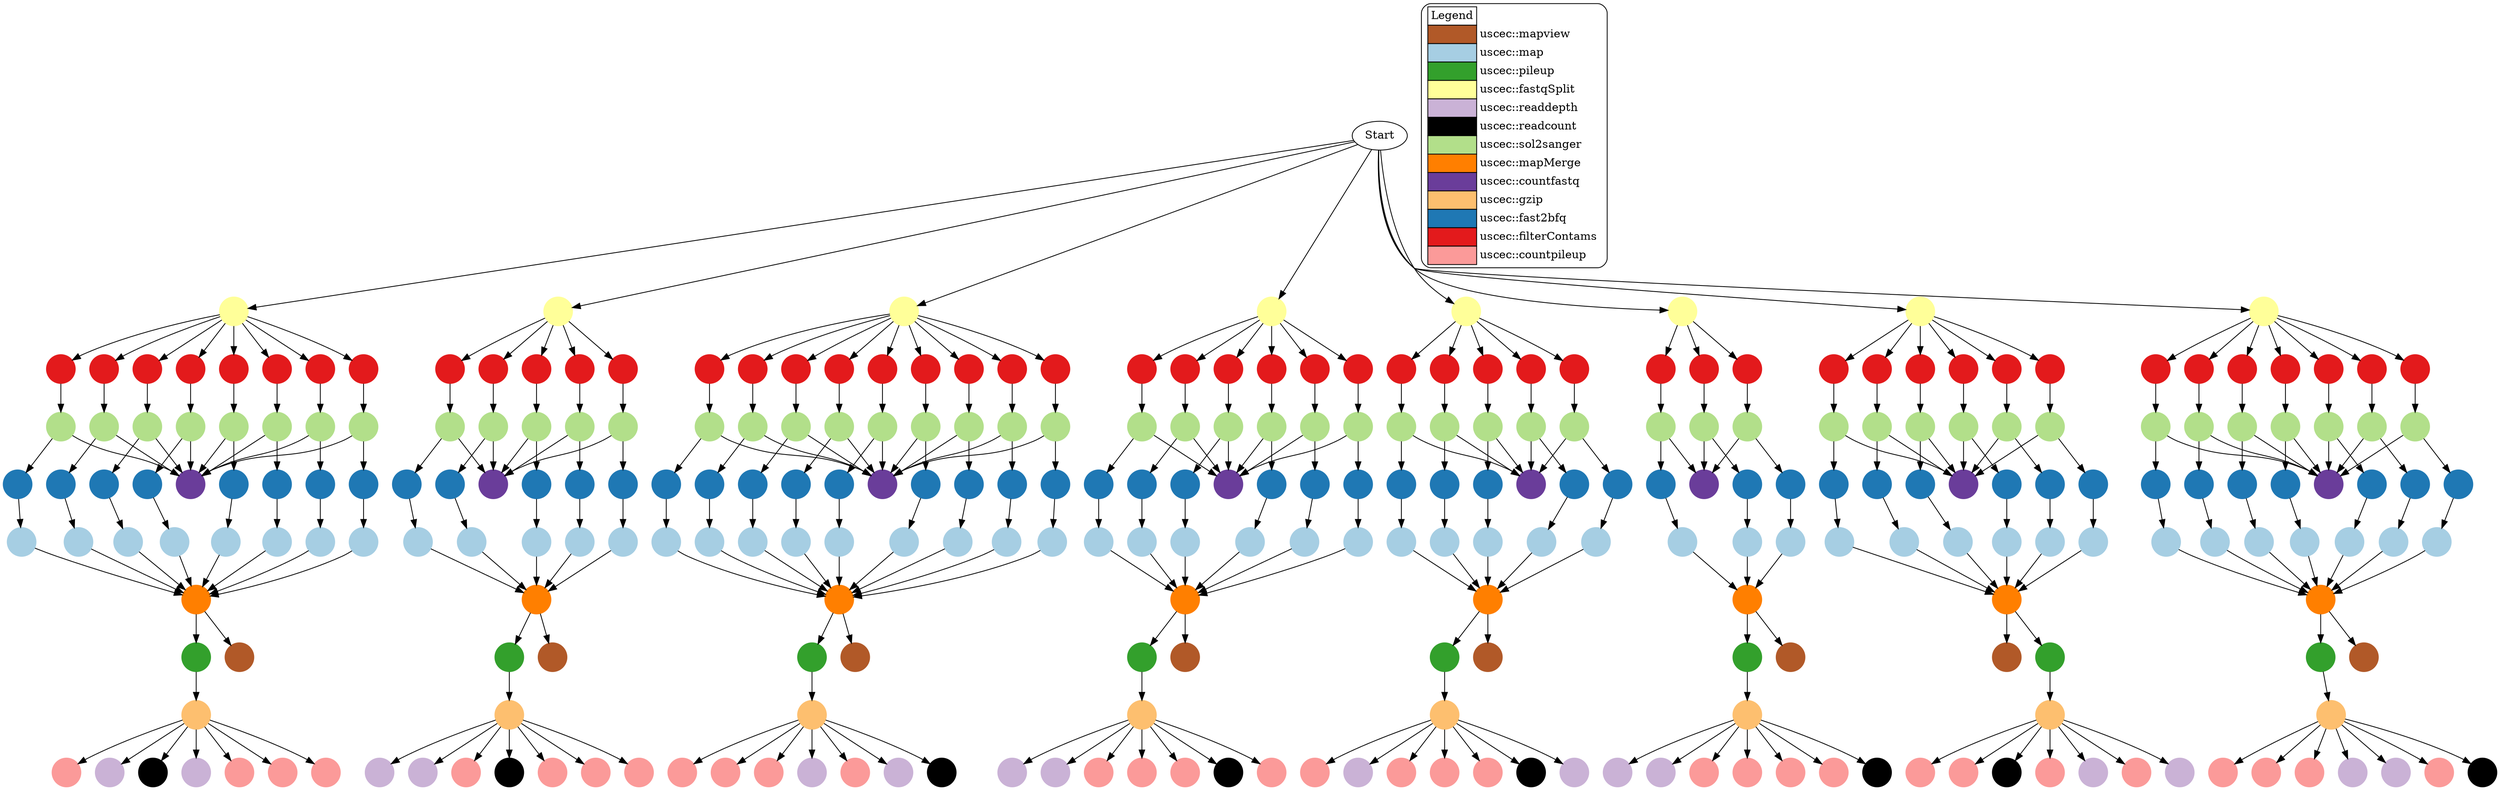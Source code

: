 digraph g {
"map_s_2_sequence.2.nocontam.bfq" [shape = "circle" style="filled" colorscheme="paired12" color=1 label = ""];
"fast2bfq_s_8_sequence.1.nocontam.fastq" [shape = "circle" style="filled" colorscheme="paired12" color=2 label = ""];
"sol2sanger_s_5_sequence.4.nocontam.txt" [shape = "circle" style="filled" colorscheme="paired12" color=3 label = ""];
"pileup_ResultCount_300ABCAAXX_s_5.map" [shape = "circle" style="filled" colorscheme="paired12" color=4 label = ""];
"countpileup_ResultCount_300ABCAAXX_s_2.pileup.gz-chonly" [shape = "circle" style="filled" colorscheme="paired12" color=5 label = ""];
"filterContams_s_6_sequence.5.txt" [shape = "circle" style="filled" colorscheme="paired12" color=6 label = ""];
"pileup_ResultCount_300ABCAAXX_s_8.map" [shape = "circle" style="filled" colorscheme="paired12" color=4 label = ""];
"fast2bfq_s_4_sequence.9.nocontam.fastq" [shape = "circle" style="filled" colorscheme="paired12" color=2 label = ""];
"gzip_ResultCount_300ABCAAXX_s_5.pileup" [shape = "circle" style="filled" colorscheme="paired12" color=7 label = ""];
"map_s_5_sequence.7.nocontam.bfq" [shape = "circle" style="filled" colorscheme="paired12" color=1 label = ""];
"sol2sanger_s_8_sequence.1.nocontam.txt" [shape = "circle" style="filled" colorscheme="paired12" color=3 label = ""];
"mapMerge_300ABCAAXX5" [shape = "circle" style="filled" colorscheme="paired12" color=8 label = ""];
"sol2sanger_s_4_sequence.6.nocontam.txt" [shape = "circle" style="filled" colorscheme="paired12" color=3 label = ""];
"readdepth_300ABCAAXX115000" [shape = "circle" style="filled" colorscheme="paired12" color=9 label = ""];
"countfastq_300ABCAAXX8" [shape = "circle" style="filled" colorscheme="paired12" color=10 label = ""];
"map_s_8_sequence.5.nocontam.bfq" [shape = "circle" style="filled" colorscheme="paired12" color=1 label = ""];
"filterContams_s_2_sequence.1.txt" [shape = "circle" style="filled" colorscheme="paired12" color=6 label = ""];
"readdepth_300ABCAAXX705000" [shape = "circle" style="filled" colorscheme="paired12" color=9 label = ""];
"map_s_4_sequence.1.nocontam.bfq" [shape = "circle" style="filled" colorscheme="paired12" color=1 label = ""];
"filterContams_s_5_sequence.7.txt" [shape = "circle" style="filled" colorscheme="paired12" color=6 label = ""];
"fast2bfq_s_7_sequence.1.nocontam.fastq" [shape = "circle" style="filled" colorscheme="paired12" color=2 label = ""];
"countfastq_300ABCAAXX5" [shape = "circle" style="filled" colorscheme="paired12" color=10 label = ""];
"gzip_ResultCount_300ABCAAXX_s_6.pileup" [shape = "circle" style="filled" colorscheme="paired12" color=7 label = ""];
"filterContams_s_6_sequence.1.txt" [shape = "circle" style="filled" colorscheme="paired12" color=6 label = ""];
"countfastq_300ABCAAXX6" [shape = "circle" style="filled" colorscheme="paired12" color=10 label = ""];
"map_s_6_sequence.2.nocontam.bfq" [shape = "circle" style="filled" colorscheme="paired12" color=1 label = ""];
"fast2bfq_s_6_sequence.4.nocontam.fastq" [shape = "circle" style="filled" colorscheme="paired12" color=2 label = ""];
"countpileup_ResultCount_300ABCAAXX_s_6.pileup.gz-cgonly" [shape = "circle" style="filled" colorscheme="paired12" color=5 label = ""];
"sol2sanger_s_4_sequence.7.nocontam.txt" [shape = "circle" style="filled" colorscheme="paired12" color=3 label = ""];
"fastqSpit_/Users/zack/devel/WorkflowDAX/s_7_sequence.txt" [shape = "circle" style="filled" colorscheme="paired12" color=11 label = ""];
"fastqSpit_/Users/zack/devel/WorkflowDAX/s_4_sequence.txt" [shape = "circle" style="filled" colorscheme="paired12" color=11 label = ""];
"countpileup_ResultCount_300ABCAAXX_s_5.pileup.gz-refComposition" [shape = "circle" style="filled" colorscheme="paired12" color=5 label = ""];
"countpileup_ResultCount_300ABCAAXX_s_8.pileup.gz-refComposition" [shape = "circle" style="filled" colorscheme="paired12" color=5 label = ""];
"map_s_8_sequence.1.nocontam.bfq" [shape = "circle" style="filled" colorscheme="paired12" color=1 label = ""];
"filterContams_s_5_sequence.2.txt" [shape = "circle" style="filled" colorscheme="paired12" color=6 label = ""];
"countpileup_ResultCount_300ABCAAXX_s_4.pileup.gz-refComposition" [shape = "circle" style="filled" colorscheme="paired12" color=5 label = ""];
"filterContams_s_3_sequence.3.txt" [shape = "circle" style="filled" colorscheme="paired12" color=6 label = ""];
"mapview_ResultCount_300ABCAAXX_s_8.map" [shape = "circle" style="filled" colorscheme="paired12" color=12 label = ""];
"map_s_4_sequence.6.nocontam.bfq" [shape = "circle" style="filled" colorscheme="paired12" color=1 label = ""];
"filterContams_s_1_sequence.3.txt" [shape = "circle" style="filled" colorscheme="paired12" color=6 label = ""];
"sol2sanger_s_1_sequence.3.nocontam.txt" [shape = "circle" style="filled" colorscheme="paired12" color=3 label = ""];
"countpileup_ResultCount_300ABCAAXX_s_6.pileup.gz-refComposition" [shape = "circle" style="filled" colorscheme="paired12" color=5 label = ""];
"sol2sanger_s_8_sequence.4.nocontam.txt" [shape = "circle" style="filled" colorscheme="paired12" color=3 label = ""];
"map_s_6_sequence.4.nocontam.bfq" [shape = "circle" style="filled" colorscheme="paired12" color=1 label = ""];
"filterContams_s_4_sequence.2.txt" [shape = "circle" style="filled" colorscheme="paired12" color=6 label = ""];
"map_s_4_sequence.7.nocontam.bfq" [shape = "circle" style="filled" colorscheme="paired12" color=1 label = ""];
"sol2sanger_s_2_sequence.6.nocontam.txt" [shape = "circle" style="filled" colorscheme="paired12" color=3 label = ""];
"fast2bfq_s_1_sequence.6.nocontam.fastq" [shape = "circle" style="filled" colorscheme="paired12" color=2 label = ""];
"filterContams_s_7_sequence.3.txt" [shape = "circle" style="filled" colorscheme="paired12" color=6 label = ""];
"map_s_3_sequence.1.nocontam.bfq" [shape = "circle" style="filled" colorscheme="paired12" color=1 label = ""];
"filterContams_s_5_sequence.1.txt" [shape = "circle" style="filled" colorscheme="paired12" color=6 label = ""];
"map_s_4_sequence.5.nocontam.bfq" [shape = "circle" style="filled" colorscheme="paired12" color=1 label = ""];
"map_s_5_sequence.4.nocontam.bfq" [shape = "circle" style="filled" colorscheme="paired12" color=1 label = ""];
"countfastq_300ABCAAXX2" [shape = "circle" style="filled" colorscheme="paired12" color=10 label = ""];
"sol2sanger_s_1_sequence.6.nocontam.txt" [shape = "circle" style="filled" colorscheme="paired12" color=3 label = ""];
"sol2sanger_s_1_sequence.2.nocontam.txt" [shape = "circle" style="filled" colorscheme="paired12" color=3 label = ""];
"fast2bfq_s_2_sequence.5.nocontam.fastq" [shape = "circle" style="filled" colorscheme="paired12" color=2 label = ""];
"fastqSpit_/Users/zack/devel/WorkflowDAX/s_2_sequence.txt" [shape = "circle" style="filled" colorscheme="paired12" color=11 label = ""];
"readdepth_300ABCAAXX105000" [shape = "circle" style="filled" colorscheme="paired12" color=9 label = ""];
"mapMerge_300ABCAAXX6" [shape = "circle" style="filled" colorscheme="paired12" color=8 label = ""];
"fast2bfq_s_1_sequence.3.nocontam.fastq" [shape = "circle" style="filled" colorscheme="paired12" color=2 label = ""];
"pileup_ResultCount_300ABCAAXX_s_1.map" [shape = "circle" style="filled" colorscheme="paired12" color=4 label = ""];
"gzip_ResultCount_300ABCAAXX_s_1.pileup" [shape = "circle" style="filled" colorscheme="paired12" color=7 label = ""];
"countfastq_300ABCAAXX1" [shape = "circle" style="filled" colorscheme="paired12" color=10 label = ""];
"filterContams_s_4_sequence.3.txt" [shape = "circle" style="filled" colorscheme="paired12" color=6 label = ""];
"map_s_5_sequence.2.nocontam.bfq" [shape = "circle" style="filled" colorscheme="paired12" color=1 label = ""];
"filterContams_s_4_sequence.5.txt" [shape = "circle" style="filled" colorscheme="paired12" color=6 label = ""];
"filterContams_s_2_sequence.4.txt" [shape = "circle" style="filled" colorscheme="paired12" color=6 label = ""];
"map_s_7_sequence.1.nocontam.bfq" [shape = "circle" style="filled" colorscheme="paired12" color=1 label = ""];
"filterContams_s_2_sequence.2.txt" [shape = "circle" style="filled" colorscheme="paired12" color=6 label = ""];
"filterContams_s_4_sequence.8.txt" [shape = "circle" style="filled" colorscheme="paired12" color=6 label = ""];
"countpileup_ResultCount_300ABCAAXX_s_4.pileup.gz-chonly" [shape = "circle" style="filled" colorscheme="paired12" color=5 label = ""];
"sol2sanger_s_2_sequence.8.nocontam.txt" [shape = "circle" style="filled" colorscheme="paired12" color=3 label = ""];
"countfastq_300ABCAAXX3" [shape = "circle" style="filled" colorscheme="paired12" color=10 label = ""];
"mapview_ResultCount_300ABCAAXX_s_5.map" [shape = "circle" style="filled" colorscheme="paired12" color=12 label = ""];
"map_s_4_sequence.3.nocontam.bfq" [shape = "circle" style="filled" colorscheme="paired12" color=1 label = ""];
"fast2bfq_s_6_sequence.5.nocontam.fastq" [shape = "circle" style="filled" colorscheme="paired12" color=2 label = ""];
"countfastq_300ABCAAXX4" [shape = "circle" style="filled" colorscheme="paired12" color=10 label = ""];
"sol2sanger_s_4_sequence.5.nocontam.txt" [shape = "circle" style="filled" colorscheme="paired12" color=3 label = ""];
"pileup_ResultCount_300ABCAAXX_s_7.map" [shape = "circle" style="filled" colorscheme="paired12" color=4 label = ""];
"readdepth_300ABCAAXX715000" [shape = "circle" style="filled" colorscheme="paired12" color=9 label = ""];
"filterContams_s_5_sequence.6.txt" [shape = "circle" style="filled" colorscheme="paired12" color=6 label = ""];
"pileup_ResultCount_300ABCAAXX_s_2.map" [shape = "circle" style="filled" colorscheme="paired12" color=4 label = ""];
"filterContams_s_6_sequence.3.txt" [shape = "circle" style="filled" colorscheme="paired12" color=6 label = ""];
"fast2bfq_s_2_sequence.3.nocontam.fastq" [shape = "circle" style="filled" colorscheme="paired12" color=2 label = ""];
"fast2bfq_s_5_sequence.1.nocontam.fastq" [shape = "circle" style="filled" colorscheme="paired12" color=2 label = ""];
"sol2sanger_s_5_sequence.1.nocontam.txt" [shape = "circle" style="filled" colorscheme="paired12" color=3 label = ""];
"map_s_8_sequence.3.nocontam.bfq" [shape = "circle" style="filled" colorscheme="paired12" color=1 label = ""];
"fast2bfq_s_7_sequence.4.nocontam.fastq" [shape = "circle" style="filled" colorscheme="paired12" color=2 label = ""];
"sol2sanger_s_2_sequence.4.nocontam.txt" [shape = "circle" style="filled" colorscheme="paired12" color=3 label = ""];
"filterContams_s_4_sequence.4.txt" [shape = "circle" style="filled" colorscheme="paired12" color=6 label = ""];
"filterContams_s_8_sequence.2.txt" [shape = "circle" style="filled" colorscheme="paired12" color=6 label = ""];
"filterContams_s_1_sequence.6.txt" [shape = "circle" style="filled" colorscheme="paired12" color=6 label = ""];
"fast2bfq_s_5_sequence.5.nocontam.fastq" [shape = "circle" style="filled" colorscheme="paired12" color=2 label = ""];
"filterContams_s_8_sequence.3.txt" [shape = "circle" style="filled" colorscheme="paired12" color=6 label = ""];
"readdepth_300ABCAAXX805000" [shape = "circle" style="filled" colorscheme="paired12" color=9 label = ""];
"fast2bfq_s_4_sequence.2.nocontam.fastq" [shape = "circle" style="filled" colorscheme="paired12" color=2 label = ""];
"filterContams_s_1_sequence.5.txt" [shape = "circle" style="filled" colorscheme="paired12" color=6 label = ""];
"fast2bfq_s_6_sequence.3.nocontam.fastq" [shape = "circle" style="filled" colorscheme="paired12" color=2 label = ""];
"sol2sanger_s_6_sequence.6.nocontam.txt" [shape = "circle" style="filled" colorscheme="paired12" color=3 label = ""];
"sol2sanger_s_7_sequence.4.nocontam.txt" [shape = "circle" style="filled" colorscheme="paired12" color=3 label = ""];
"sol2sanger_s_2_sequence.5.nocontam.txt" [shape = "circle" style="filled" colorscheme="paired12" color=3 label = ""];
"countpileup_ResultCount_300ABCAAXX_s_5.pileup.gz" [shape = "circle" style="filled" colorscheme="paired12" color=5 label = ""];
"filterContams_s_4_sequence.7.txt" [shape = "circle" style="filled" colorscheme="paired12" color=6 label = ""];
"sol2sanger_s_2_sequence.7.nocontam.txt" [shape = "circle" style="filled" colorscheme="paired12" color=3 label = ""];
"countpileup_ResultCount_300ABCAAXX_s_5.pileup.gz-cgonly" [shape = "circle" style="filled" colorscheme="paired12" color=5 label = ""];
"countpileup_ResultCount_300ABCAAXX_s_1.pileup.gz-refComposition" [shape = "circle" style="filled" colorscheme="paired12" color=5 label = ""];
"sol2sanger_s_3_sequence.2.nocontam.txt" [shape = "circle" style="filled" colorscheme="paired12" color=3 label = ""];
"countpileup_ResultCount_300ABCAAXX_s_4.pileup.gz" [shape = "circle" style="filled" colorscheme="paired12" color=5 label = ""];
"map_s_6_sequence.6.nocontam.bfq" [shape = "circle" style="filled" colorscheme="paired12" color=1 label = ""];
"mapMerge_300ABCAAXX1" [shape = "circle" style="filled" colorscheme="paired12" color=8 label = ""];
"gzip_ResultCount_300ABCAAXX_s_8.pileup" [shape = "circle" style="filled" colorscheme="paired12" color=7 label = ""];
"map_s_7_sequence.2.nocontam.bfq" [shape = "circle" style="filled" colorscheme="paired12" color=1 label = ""];
"filterContams_s_4_sequence.1.txt" [shape = "circle" style="filled" colorscheme="paired12" color=6 label = ""];
"pileup_ResultCount_300ABCAAXX_s_3.map" [shape = "circle" style="filled" colorscheme="paired12" color=4 label = ""];
"readdepth_300ABCAAXX315000" [shape = "circle" style="filled" colorscheme="paired12" color=9 label = ""];
"countfastq_300ABCAAXX7" [shape = "circle" style="filled" colorscheme="paired12" color=10 label = ""];
"fastqSpit_/Users/zack/devel/WorkflowDAX/s_1_sequence.txt" [shape = "circle" style="filled" colorscheme="paired12" color=11 label = ""];
"readdepth_300ABCAAXX215000" [shape = "circle" style="filled" colorscheme="paired12" color=9 label = ""];
"map_s_1_sequence.2.nocontam.bfq" [shape = "circle" style="filled" colorscheme="paired12" color=1 label = ""];
"readdepth_300ABCAAXX305000" [shape = "circle" style="filled" colorscheme="paired12" color=9 label = ""];
"map_s_2_sequence.8.nocontam.bfq" [shape = "circle" style="filled" colorscheme="paired12" color=1 label = ""];
"filterContams_s_8_sequence.1.txt" [shape = "circle" style="filled" colorscheme="paired12" color=6 label = ""];
"fast2bfq_s_3_sequence.2.nocontam.fastq" [shape = "circle" style="filled" colorscheme="paired12" color=2 label = ""];
"fast2bfq_s_1_sequence.1.nocontam.fastq" [shape = "circle" style="filled" colorscheme="paired12" color=2 label = ""];
"filterContams_s_5_sequence.4.txt" [shape = "circle" style="filled" colorscheme="paired12" color=6 label = ""];
"mapMerge_300ABCAAXX2" [shape = "circle" style="filled" colorscheme="paired12" color=8 label = ""];
"map_s_1_sequence.1.nocontam.bfq" [shape = "circle" style="filled" colorscheme="paired12" color=1 label = ""];
"sol2sanger_s_4_sequence.9.nocontam.txt" [shape = "circle" style="filled" colorscheme="paired12" color=3 label = ""];
"gzip_ResultCount_300ABCAAXX_s_2.pileup" [shape = "circle" style="filled" colorscheme="paired12" color=7 label = ""];
"readdepth_300ABCAAXX405000" [shape = "circle" style="filled" colorscheme="paired12" color=9 label = ""];
"map_s_3_sequence.2.nocontam.bfq" [shape = "circle" style="filled" colorscheme="paired12" color=1 label = ""];
"fastqSpit_/Users/zack/devel/WorkflowDAX/s_8_sequence.txt" [shape = "circle" style="filled" colorscheme="paired12" color=11 label = ""];
"map_s_7_sequence.4.nocontam.bfq" [shape = "circle" style="filled" colorscheme="paired12" color=1 label = ""];
"readdepth_300ABCAAXX515000" [shape = "circle" style="filled" colorscheme="paired12" color=9 label = ""];
"sol2sanger_s_4_sequence.8.nocontam.txt" [shape = "circle" style="filled" colorscheme="paired12" color=3 label = ""];
"sol2sanger_s_8_sequence.3.nocontam.txt" [shape = "circle" style="filled" colorscheme="paired12" color=3 label = ""];
"countpileup_ResultCount_300ABCAAXX_s_8.pileup.gz-cgonly" [shape = "circle" style="filled" colorscheme="paired12" color=5 label = ""];
"gzip_ResultCount_300ABCAAXX_s_7.pileup" [shape = "circle" style="filled" colorscheme="paired12" color=7 label = ""];
"fast2bfq_s_2_sequence.2.nocontam.fastq" [shape = "circle" style="filled" colorscheme="paired12" color=2 label = ""];
"gzip_ResultCount_300ABCAAXX_s_3.pileup" [shape = "circle" style="filled" colorscheme="paired12" color=7 label = ""];
"fast2bfq_s_1_sequence.5.nocontam.fastq" [shape = "circle" style="filled" colorscheme="paired12" color=2 label = ""];
"filterContams_s_2_sequence.6.txt" [shape = "circle" style="filled" colorscheme="paired12" color=6 label = ""];
"map_s_4_sequence.8.nocontam.bfq" [shape = "circle" style="filled" colorscheme="paired12" color=1 label = ""];
"fast2bfq_s_2_sequence.8.nocontam.fastq" [shape = "circle" style="filled" colorscheme="paired12" color=2 label = ""];
"fast2bfq_s_1_sequence.4.nocontam.fastq" [shape = "circle" style="filled" colorscheme="paired12" color=2 label = ""];
"mapview_ResultCount_300ABCAAXX_s_6.map" [shape = "circle" style="filled" colorscheme="paired12" color=12 label = ""];
"fast2bfq_s_4_sequence.1.nocontam.fastq" [shape = "circle" style="filled" colorscheme="paired12" color=2 label = ""];
"sol2sanger_s_6_sequence.5.nocontam.txt" [shape = "circle" style="filled" colorscheme="paired12" color=3 label = ""];
"fast2bfq_s_4_sequence.4.nocontam.fastq" [shape = "circle" style="filled" colorscheme="paired12" color=2 label = ""];
"filterContams_s_1_sequence.4.txt" [shape = "circle" style="filled" colorscheme="paired12" color=6 label = ""];
"map_s_3_sequence.3.nocontam.bfq" [shape = "circle" style="filled" colorscheme="paired12" color=1 label = ""];
"sol2sanger_s_8_sequence.2.nocontam.txt" [shape = "circle" style="filled" colorscheme="paired12" color=3 label = ""];
"countpileup_ResultCount_300ABCAAXX_s_1.pileup.gz-cgonly" [shape = "circle" style="filled" colorscheme="paired12" color=5 label = ""];
"countpileup_ResultCount_300ABCAAXX_s_1.pileup.gz-chonly" [shape = "circle" style="filled" colorscheme="paired12" color=5 label = ""];
"countpileup_ResultCount_300ABCAAXX_s_3.pileup.gz-refComposition" [shape = "circle" style="filled" colorscheme="paired12" color=5 label = ""];
"readcount_300ABCAAXX2" [shape = "circle" style="filled" colorscheme="paired12" color=13 label = ""];
"readcount_300ABCAAXX1" [shape = "circle" style="filled" colorscheme="paired12" color=13 label = ""];
"sol2sanger_s_6_sequence.3.nocontam.txt" [shape = "circle" style="filled" colorscheme="paired12" color=3 label = ""];
"filterContams_s_5_sequence.5.txt" [shape = "circle" style="filled" colorscheme="paired12" color=6 label = ""];
"sol2sanger_s_5_sequence.7.nocontam.txt" [shape = "circle" style="filled" colorscheme="paired12" color=3 label = ""];
"countpileup_ResultCount_300ABCAAXX_s_4.pileup.gz-cgonly" [shape = "circle" style="filled" colorscheme="paired12" color=5 label = ""];
"mapMerge_300ABCAAXX3" [shape = "circle" style="filled" colorscheme="paired12" color=8 label = ""];
"readdepth_300ABCAAXX415000" [shape = "circle" style="filled" colorscheme="paired12" color=9 label = ""];
"fast2bfq_s_8_sequence.3.nocontam.fastq" [shape = "circle" style="filled" colorscheme="paired12" color=2 label = ""];
"fast2bfq_s_7_sequence.3.nocontam.fastq" [shape = "circle" style="filled" colorscheme="paired12" color=2 label = ""];
"fast2bfq_s_7_sequence.2.nocontam.fastq" [shape = "circle" style="filled" colorscheme="paired12" color=2 label = ""];
"fastqSpit_/Users/zack/devel/WorkflowDAX/s_3_sequence.txt" [shape = "circle" style="filled" colorscheme="paired12" color=11 label = ""];
"readdepth_300ABCAAXX205000" [shape = "circle" style="filled" colorscheme="paired12" color=9 label = ""];
"fast2bfq_s_6_sequence.1.nocontam.fastq" [shape = "circle" style="filled" colorscheme="paired12" color=2 label = ""];
"filterContams_s_6_sequence.2.txt" [shape = "circle" style="filled" colorscheme="paired12" color=6 label = ""];
"fast2bfq_s_8_sequence.4.nocontam.fastq" [shape = "circle" style="filled" colorscheme="paired12" color=2 label = ""];
"pileup_ResultCount_300ABCAAXX_s_4.map" [shape = "circle" style="filled" colorscheme="paired12" color=4 label = ""];
"fast2bfq_s_8_sequence.5.nocontam.fastq" [shape = "circle" style="filled" colorscheme="paired12" color=2 label = ""];
"countpileup_ResultCount_300ABCAAXX_s_7.pileup.gz" [shape = "circle" style="filled" colorscheme="paired12" color=5 label = ""];
"filterContams_s_2_sequence.5.txt" [shape = "circle" style="filled" colorscheme="paired12" color=6 label = ""];
"sol2sanger_s_6_sequence.2.nocontam.txt" [shape = "circle" style="filled" colorscheme="paired12" color=3 label = ""];
"map_s_2_sequence.6.nocontam.bfq" [shape = "circle" style="filled" colorscheme="paired12" color=1 label = ""];
"pileup_ResultCount_300ABCAAXX_s_6.map" [shape = "circle" style="filled" colorscheme="paired12" color=4 label = ""];
"filterContams_s_4_sequence.9.txt" [shape = "circle" style="filled" colorscheme="paired12" color=6 label = ""];
"countpileup_ResultCount_300ABCAAXX_s_3.pileup.gz" [shape = "circle" style="filled" colorscheme="paired12" color=5 label = ""];
"gzip_ResultCount_300ABCAAXX_s_4.pileup" [shape = "circle" style="filled" colorscheme="paired12" color=7 label = ""];
"fast2bfq_s_4_sequence.3.nocontam.fastq" [shape = "circle" style="filled" colorscheme="paired12" color=2 label = ""];
"map_s_1_sequence.3.nocontam.bfq" [shape = "circle" style="filled" colorscheme="paired12" color=1 label = ""];
"fast2bfq_s_6_sequence.6.nocontam.fastq" [shape = "circle" style="filled" colorscheme="paired12" color=2 label = ""];
"filterContams_s_2_sequence.3.txt" [shape = "circle" style="filled" colorscheme="paired12" color=6 label = ""];
"filterContams_s_2_sequence.7.txt" [shape = "circle" style="filled" colorscheme="paired12" color=6 label = ""];
"countpileup_ResultCount_300ABCAAXX_s_1.pileup.gz" [shape = "circle" style="filled" colorscheme="paired12" color=5 label = ""];
"sol2sanger_s_1_sequence.5.nocontam.txt" [shape = "circle" style="filled" colorscheme="paired12" color=3 label = ""];
"map_s_5_sequence.1.nocontam.bfq" [shape = "circle" style="filled" colorscheme="paired12" color=1 label = ""];
"sol2sanger_s_4_sequence.2.nocontam.txt" [shape = "circle" style="filled" colorscheme="paired12" color=3 label = ""];
"sol2sanger_s_2_sequence.3.nocontam.txt" [shape = "circle" style="filled" colorscheme="paired12" color=3 label = ""];
"map_s_6_sequence.3.nocontam.bfq" [shape = "circle" style="filled" colorscheme="paired12" color=1 label = ""];
"sol2sanger_s_7_sequence.1.nocontam.txt" [shape = "circle" style="filled" colorscheme="paired12" color=3 label = ""];
"filterContams_s_7_sequence.4.txt" [shape = "circle" style="filled" colorscheme="paired12" color=6 label = ""];
"countpileup_ResultCount_300ABCAAXX_s_8.pileup.gz" [shape = "circle" style="filled" colorscheme="paired12" color=5 label = ""];
"map_s_1_sequence.4.nocontam.bfq" [shape = "circle" style="filled" colorscheme="paired12" color=1 label = ""];
"countpileup_ResultCount_300ABCAAXX_s_2.pileup.gz" [shape = "circle" style="filled" colorscheme="paired12" color=5 label = ""];
"readcount_300ABCAAXX7" [shape = "circle" style="filled" colorscheme="paired12" color=13 label = ""];
"map_s_7_sequence.3.nocontam.bfq" [shape = "circle" style="filled" colorscheme="paired12" color=1 label = ""];
"countpileup_ResultCount_300ABCAAXX_s_7.pileup.gz-refComposition" [shape = "circle" style="filled" colorscheme="paired12" color=5 label = ""];
"mapview_ResultCount_300ABCAAXX_s_1.map" [shape = "circle" style="filled" colorscheme="paired12" color=12 label = ""];
"sol2sanger_s_3_sequence.3.nocontam.txt" [shape = "circle" style="filled" colorscheme="paired12" color=3 label = ""];
"mapview_ResultCount_300ABCAAXX_s_2.map" [shape = "circle" style="filled" colorscheme="paired12" color=12 label = ""];
"sol2sanger_s_1_sequence.1.nocontam.txt" [shape = "circle" style="filled" colorscheme="paired12" color=3 label = ""];
"sol2sanger_s_4_sequence.4.nocontam.txt" [shape = "circle" style="filled" colorscheme="paired12" color=3 label = ""];
"countpileup_ResultCount_300ABCAAXX_s_8.pileup.gz-chonly" [shape = "circle" style="filled" colorscheme="paired12" color=5 label = ""];
"map_s_5_sequence.6.nocontam.bfq" [shape = "circle" style="filled" colorscheme="paired12" color=1 label = ""];
"mapMerge_300ABCAAXX4" [shape = "circle" style="filled" colorscheme="paired12" color=8 label = ""];
"fast2bfq_s_6_sequence.2.nocontam.fastq" [shape = "circle" style="filled" colorscheme="paired12" color=2 label = ""];
"map_s_2_sequence.5.nocontam.bfq" [shape = "circle" style="filled" colorscheme="paired12" color=1 label = ""];
"map_s_4_sequence.4.nocontam.bfq" [shape = "circle" style="filled" colorscheme="paired12" color=1 label = ""];
"map_s_5_sequence.5.nocontam.bfq" [shape = "circle" style="filled" colorscheme="paired12" color=1 label = ""];
"sol2sanger_s_5_sequence.2.nocontam.txt" [shape = "circle" style="filled" colorscheme="paired12" color=3 label = ""];
"readcount_300ABCAAXX6" [shape = "circle" style="filled" colorscheme="paired12" color=13 label = ""];
"filterContams_s_3_sequence.1.txt" [shape = "circle" style="filled" colorscheme="paired12" color=6 label = ""];
"mapview_ResultCount_300ABCAAXX_s_4.map" [shape = "circle" style="filled" colorscheme="paired12" color=12 label = ""];
"map_s_6_sequence.1.nocontam.bfq" [shape = "circle" style="filled" colorscheme="paired12" color=1 label = ""];
"filterContams_s_7_sequence.5.txt" [shape = "circle" style="filled" colorscheme="paired12" color=6 label = ""];
"sol2sanger_s_5_sequence.6.nocontam.txt" [shape = "circle" style="filled" colorscheme="paired12" color=3 label = ""];
"filterContams_s_5_sequence.3.txt" [shape = "circle" style="filled" colorscheme="paired12" color=6 label = ""];
"filterContams_s_6_sequence.6.txt" [shape = "circle" style="filled" colorscheme="paired12" color=6 label = ""];
"map_s_2_sequence.1.nocontam.bfq" [shape = "circle" style="filled" colorscheme="paired12" color=1 label = ""];
"readcount_300ABCAAXX8" [shape = "circle" style="filled" colorscheme="paired12" color=13 label = ""];
"fast2bfq_s_3_sequence.3.nocontam.fastq" [shape = "circle" style="filled" colorscheme="paired12" color=2 label = ""];
"sol2sanger_s_8_sequence.5.nocontam.txt" [shape = "circle" style="filled" colorscheme="paired12" color=3 label = ""];
"map_s_1_sequence.6.nocontam.bfq" [shape = "circle" style="filled" colorscheme="paired12" color=1 label = ""];
"fast2bfq_s_4_sequence.6.nocontam.fastq" [shape = "circle" style="filled" colorscheme="paired12" color=2 label = ""];
"fast2bfq_s_7_sequence.5.nocontam.fastq" [shape = "circle" style="filled" colorscheme="paired12" color=2 label = ""];
"fast2bfq_s_5_sequence.4.nocontam.fastq" [shape = "circle" style="filled" colorscheme="paired12" color=2 label = ""];
"sol2sanger_s_7_sequence.3.nocontam.txt" [shape = "circle" style="filled" colorscheme="paired12" color=3 label = ""];
"countpileup_ResultCount_300ABCAAXX_s_2.pileup.gz-refComposition" [shape = "circle" style="filled" colorscheme="paired12" color=5 label = ""];
"fast2bfq_s_5_sequence.7.nocontam.fastq" [shape = "circle" style="filled" colorscheme="paired12" color=2 label = ""];
"map_s_5_sequence.3.nocontam.bfq" [shape = "circle" style="filled" colorscheme="paired12" color=1 label = ""];
"countpileup_ResultCount_300ABCAAXX_s_2.pileup.gz-cgonly" [shape = "circle" style="filled" colorscheme="paired12" color=5 label = ""];
"sol2sanger_s_6_sequence.1.nocontam.txt" [shape = "circle" style="filled" colorscheme="paired12" color=3 label = ""];
"fast2bfq_s_2_sequence.7.nocontam.fastq" [shape = "circle" style="filled" colorscheme="paired12" color=2 label = ""];
"countpileup_ResultCount_300ABCAAXX_s_6.pileup.gz-chonly" [shape = "circle" style="filled" colorscheme="paired12" color=5 label = ""];
"mapMerge_300ABCAAXX7" [shape = "circle" style="filled" colorscheme="paired12" color=8 label = ""];
"sol2sanger_s_7_sequence.2.nocontam.txt" [shape = "circle" style="filled" colorscheme="paired12" color=3 label = ""];
"fast2bfq_s_2_sequence.1.nocontam.fastq" [shape = "circle" style="filled" colorscheme="paired12" color=2 label = ""];
"filterContams_s_1_sequence.2.txt" [shape = "circle" style="filled" colorscheme="paired12" color=6 label = ""];
"fast2bfq_s_1_sequence.2.nocontam.fastq" [shape = "circle" style="filled" colorscheme="paired12" color=2 label = ""];
"fast2bfq_s_5_sequence.3.nocontam.fastq" [shape = "circle" style="filled" colorscheme="paired12" color=2 label = ""];
"mapMerge_300ABCAAXX8" [shape = "circle" style="filled" colorscheme="paired12" color=8 label = ""];
"readdepth_300ABCAAXX505000" [shape = "circle" style="filled" colorscheme="paired12" color=9 label = ""];
"map_s_2_sequence.4.nocontam.bfq" [shape = "circle" style="filled" colorscheme="paired12" color=1 label = ""];
"fast2bfq_s_5_sequence.6.nocontam.fastq" [shape = "circle" style="filled" colorscheme="paired12" color=2 label = ""];
"fast2bfq_s_3_sequence.1.nocontam.fastq" [shape = "circle" style="filled" colorscheme="paired12" color=2 label = ""];
"readdepth_300ABCAAXX815000" [shape = "circle" style="filled" colorscheme="paired12" color=9 label = ""];
"readdepth_300ABCAAXX605000" [shape = "circle" style="filled" colorscheme="paired12" color=9 label = ""];
"fast2bfq_s_2_sequence.6.nocontam.fastq" [shape = "circle" style="filled" colorscheme="paired12" color=2 label = ""];
"fastqSpit_/Users/zack/devel/WorkflowDAX/s_6_sequence.txt" [shape = "circle" style="filled" colorscheme="paired12" color=11 label = ""];
"countpileup_ResultCount_300ABCAAXX_s_3.pileup.gz-cgonly" [shape = "circle" style="filled" colorscheme="paired12" color=5 label = ""];
"countpileup_ResultCount_300ABCAAXX_s_5.pileup.gz-chonly" [shape = "circle" style="filled" colorscheme="paired12" color=5 label = ""];
"fast2bfq_s_4_sequence.5.nocontam.fastq" [shape = "circle" style="filled" colorscheme="paired12" color=2 label = ""];
"sol2sanger_s_4_sequence.1.nocontam.txt" [shape = "circle" style="filled" colorscheme="paired12" color=3 label = ""];
"readcount_300ABCAAXX5" [shape = "circle" style="filled" colorscheme="paired12" color=13 label = ""];
"fast2bfq_s_4_sequence.7.nocontam.fastq" [shape = "circle" style="filled" colorscheme="paired12" color=2 label = ""];
"map_s_8_sequence.2.nocontam.bfq" [shape = "circle" style="filled" colorscheme="paired12" color=1 label = ""];
"fast2bfq_s_4_sequence.8.nocontam.fastq" [shape = "circle" style="filled" colorscheme="paired12" color=2 label = ""];
"filterContams_s_7_sequence.1.txt" [shape = "circle" style="filled" colorscheme="paired12" color=6 label = ""];
"fast2bfq_s_8_sequence.2.nocontam.fastq" [shape = "circle" style="filled" colorscheme="paired12" color=2 label = ""];
"sol2sanger_s_7_sequence.5.nocontam.txt" [shape = "circle" style="filled" colorscheme="paired12" color=3 label = ""];
"mapview_ResultCount_300ABCAAXX_s_7.map" [shape = "circle" style="filled" colorscheme="paired12" color=12 label = ""];
"filterContams_s_7_sequence.2.txt" [shape = "circle" style="filled" colorscheme="paired12" color=6 label = ""];
"sol2sanger_s_2_sequence.2.nocontam.txt" [shape = "circle" style="filled" colorscheme="paired12" color=3 label = ""];
"countpileup_ResultCount_300ABCAAXX_s_6.pileup.gz" [shape = "circle" style="filled" colorscheme="paired12" color=5 label = ""];
"readcount_300ABCAAXX4" [shape = "circle" style="filled" colorscheme="paired12" color=13 label = ""];
"filterContams_s_6_sequence.4.txt" [shape = "circle" style="filled" colorscheme="paired12" color=6 label = ""];
"map_s_8_sequence.4.nocontam.bfq" [shape = "circle" style="filled" colorscheme="paired12" color=1 label = ""];
"sol2sanger_s_2_sequence.1.nocontam.txt" [shape = "circle" style="filled" colorscheme="paired12" color=3 label = ""];
"map_s_2_sequence.3.nocontam.bfq" [shape = "circle" style="filled" colorscheme="paired12" color=1 label = ""];
"map_s_4_sequence.2.nocontam.bfq" [shape = "circle" style="filled" colorscheme="paired12" color=1 label = ""];
"map_s_1_sequence.5.nocontam.bfq" [shape = "circle" style="filled" colorscheme="paired12" color=1 label = ""];
"sol2sanger_s_4_sequence.3.nocontam.txt" [shape = "circle" style="filled" colorscheme="paired12" color=3 label = ""];
"countpileup_ResultCount_300ABCAAXX_s_7.pileup.gz-cgonly" [shape = "circle" style="filled" colorscheme="paired12" color=5 label = ""];
"filterContams_s_1_sequence.1.txt" [shape = "circle" style="filled" colorscheme="paired12" color=6 label = ""];
"sol2sanger_s_1_sequence.4.nocontam.txt" [shape = "circle" style="filled" colorscheme="paired12" color=3 label = ""];
"fast2bfq_s_2_sequence.4.nocontam.fastq" [shape = "circle" style="filled" colorscheme="paired12" color=2 label = ""];
"filterContams_s_8_sequence.5.txt" [shape = "circle" style="filled" colorscheme="paired12" color=6 label = ""];
"filterContams_s_8_sequence.4.txt" [shape = "circle" style="filled" colorscheme="paired12" color=6 label = ""];
"fastqSpit_/Users/zack/devel/WorkflowDAX/s_5_sequence.txt" [shape = "circle" style="filled" colorscheme="paired12" color=11 label = ""];
"sol2sanger_s_5_sequence.3.nocontam.txt" [shape = "circle" style="filled" colorscheme="paired12" color=3 label = ""];
"filterContams_s_3_sequence.2.txt" [shape = "circle" style="filled" colorscheme="paired12" color=6 label = ""];
"map_s_2_sequence.7.nocontam.bfq" [shape = "circle" style="filled" colorscheme="paired12" color=1 label = ""];
"countpileup_ResultCount_300ABCAAXX_s_3.pileup.gz-chonly" [shape = "circle" style="filled" colorscheme="paired12" color=5 label = ""];
"countpileup_ResultCount_300ABCAAXX_s_7.pileup.gz-chonly" [shape = "circle" style="filled" colorscheme="paired12" color=5 label = ""];
"readcount_300ABCAAXX3" [shape = "circle" style="filled" colorscheme="paired12" color=13 label = ""];
"sol2sanger_s_3_sequence.1.nocontam.txt" [shape = "circle" style="filled" colorscheme="paired12" color=3 label = ""];
"readdepth_300ABCAAXX615000" [shape = "circle" style="filled" colorscheme="paired12" color=9 label = ""];
"mapview_ResultCount_300ABCAAXX_s_3.map" [shape = "circle" style="filled" colorscheme="paired12" color=12 label = ""];
"map_s_6_sequence.5.nocontam.bfq" [shape = "circle" style="filled" colorscheme="paired12" color=1 label = ""];
"fast2bfq_s_5_sequence.2.nocontam.fastq" [shape = "circle" style="filled" colorscheme="paired12" color=2 label = ""];
"filterContams_s_2_sequence.8.txt" [shape = "circle" style="filled" colorscheme="paired12" color=6 label = ""];
"filterContams_s_4_sequence.6.txt" [shape = "circle" style="filled" colorscheme="paired12" color=6 label = ""];
"map_s_7_sequence.5.nocontam.bfq" [shape = "circle" style="filled" colorscheme="paired12" color=1 label = ""];
"map_s_4_sequence.9.nocontam.bfq" [shape = "circle" style="filled" colorscheme="paired12" color=1 label = ""];
"sol2sanger_s_6_sequence.4.nocontam.txt" [shape = "circle" style="filled" colorscheme="paired12" color=3 label = ""];
"sol2sanger_s_5_sequence.5.nocontam.txt" [shape = "circle" style="filled" colorscheme="paired12" color=3 label = ""];
"Legend" [
shape = "Mrecord" colorscheme="paired12"label =<<table border="0" cellborder="0" cellspacing="0" cellpadding="4"><tr><td bgcolor="white"><font color="black">Legend</font></td></tr><tr><td align="left" bgcolor="12"></td><td align="left"><font  color="">uscec::mapview</font></td></tr><tr><td align="left" bgcolor="1"></td><td align="left"><font  color="">uscec::map</font></td></tr><tr><td align="left" bgcolor="4"></td><td align="left"><font  color="">uscec::pileup</font></td></tr><tr><td align="left" bgcolor="11"></td><td align="left"><font  color="">uscec::fastqSplit</font></td></tr><tr><td align="left" bgcolor="9"></td><td align="left"><font  color="">uscec::readdepth</font></td></tr><tr><td align="left" bgcolor="13"></td><td align="left"><font  color="">uscec::readcount</font></td></tr><tr><td align="left" bgcolor="3"></td><td align="left"><font  color="">uscec::sol2sanger</font></td></tr><tr><td align="left" bgcolor="8"></td><td align="left"><font  color="">uscec::mapMerge</font></td></tr><tr><td align="left" bgcolor="10"></td><td align="left"><font  color="">uscec::countfastq</font></td></tr><tr><td align="left" bgcolor="7"></td><td align="left"><font  color="">uscec::gzip</font></td></tr><tr><td align="left" bgcolor="2"></td><td align="left"><font  color="">uscec::fast2bfq</font></td></tr><tr><td align="left" bgcolor="6"></td><td align="left"><font  color="">uscec::filterContams</font></td></tr><tr><td align="left" bgcolor="5"></td><td align="left"><font  color="">uscec::countpileup</font></td></tr></table>> ];
"map_s_2_sequence.2.nocontam.bfq" -> "mapMerge_300ABCAAXX2"
"fast2bfq_s_8_sequence.1.nocontam.fastq" -> "map_s_8_sequence.1.nocontam.bfq"
"sol2sanger_s_5_sequence.4.nocontam.txt" -> "countfastq_300ABCAAXX5"
"sol2sanger_s_5_sequence.4.nocontam.txt" -> "fast2bfq_s_5_sequence.4.nocontam.fastq"
"pileup_ResultCount_300ABCAAXX_s_5.map" -> "gzip_ResultCount_300ABCAAXX_s_5.pileup"
"filterContams_s_6_sequence.5.txt" -> "sol2sanger_s_6_sequence.5.nocontam.txt"
"pileup_ResultCount_300ABCAAXX_s_8.map" -> "gzip_ResultCount_300ABCAAXX_s_8.pileup"
"fast2bfq_s_4_sequence.9.nocontam.fastq" -> "map_s_4_sequence.9.nocontam.bfq"
"gzip_ResultCount_300ABCAAXX_s_5.pileup" -> "countpileup_ResultCount_300ABCAAXX_s_5.pileup.gz"
"gzip_ResultCount_300ABCAAXX_s_5.pileup" -> "countpileup_ResultCount_300ABCAAXX_s_5.pileup.gz-cgonly"
"gzip_ResultCount_300ABCAAXX_s_5.pileup" -> "countpileup_ResultCount_300ABCAAXX_s_5.pileup.gz-chonly"
"gzip_ResultCount_300ABCAAXX_s_5.pileup" -> "countpileup_ResultCount_300ABCAAXX_s_5.pileup.gz-refComposition"
"gzip_ResultCount_300ABCAAXX_s_5.pileup" -> "readcount_300ABCAAXX5"
"gzip_ResultCount_300ABCAAXX_s_5.pileup" -> "readdepth_300ABCAAXX505000"
"gzip_ResultCount_300ABCAAXX_s_5.pileup" -> "readdepth_300ABCAAXX515000"
"map_s_5_sequence.7.nocontam.bfq" -> "mapMerge_300ABCAAXX5"
"sol2sanger_s_8_sequence.1.nocontam.txt" -> "countfastq_300ABCAAXX8"
"sol2sanger_s_8_sequence.1.nocontam.txt" -> "fast2bfq_s_8_sequence.1.nocontam.fastq"
"mapMerge_300ABCAAXX5" -> "mapview_ResultCount_300ABCAAXX_s_5.map"
"mapMerge_300ABCAAXX5" -> "pileup_ResultCount_300ABCAAXX_s_5.map"
"sol2sanger_s_4_sequence.6.nocontam.txt" -> "countfastq_300ABCAAXX4"
"sol2sanger_s_4_sequence.6.nocontam.txt" -> "fast2bfq_s_4_sequence.6.nocontam.fastq"
"map_s_8_sequence.5.nocontam.bfq" -> "mapMerge_300ABCAAXX8"
"filterContams_s_2_sequence.1.txt" -> "sol2sanger_s_2_sequence.1.nocontam.txt"
"map_s_4_sequence.1.nocontam.bfq" -> "mapMerge_300ABCAAXX4"
"filterContams_s_5_sequence.7.txt" -> "sol2sanger_s_5_sequence.7.nocontam.txt"
"fast2bfq_s_7_sequence.1.nocontam.fastq" -> "map_s_7_sequence.1.nocontam.bfq"
"gzip_ResultCount_300ABCAAXX_s_6.pileup" -> "countpileup_ResultCount_300ABCAAXX_s_6.pileup.gz"
"gzip_ResultCount_300ABCAAXX_s_6.pileup" -> "countpileup_ResultCount_300ABCAAXX_s_6.pileup.gz-cgonly"
"gzip_ResultCount_300ABCAAXX_s_6.pileup" -> "countpileup_ResultCount_300ABCAAXX_s_6.pileup.gz-chonly"
"gzip_ResultCount_300ABCAAXX_s_6.pileup" -> "countpileup_ResultCount_300ABCAAXX_s_6.pileup.gz-refComposition"
"gzip_ResultCount_300ABCAAXX_s_6.pileup" -> "readcount_300ABCAAXX6"
"gzip_ResultCount_300ABCAAXX_s_6.pileup" -> "readdepth_300ABCAAXX605000"
"gzip_ResultCount_300ABCAAXX_s_6.pileup" -> "readdepth_300ABCAAXX615000"
"filterContams_s_6_sequence.1.txt" -> "sol2sanger_s_6_sequence.1.nocontam.txt"
"map_s_6_sequence.2.nocontam.bfq" -> "mapMerge_300ABCAAXX6"
"fast2bfq_s_6_sequence.4.nocontam.fastq" -> "map_s_6_sequence.4.nocontam.bfq"
"sol2sanger_s_4_sequence.7.nocontam.txt" -> "countfastq_300ABCAAXX4"
"sol2sanger_s_4_sequence.7.nocontam.txt" -> "fast2bfq_s_4_sequence.7.nocontam.fastq"
"fastqSpit_/Users/zack/devel/WorkflowDAX/s_7_sequence.txt" -> "filterContams_s_7_sequence.1.txt"
"fastqSpit_/Users/zack/devel/WorkflowDAX/s_7_sequence.txt" -> "filterContams_s_7_sequence.2.txt"
"fastqSpit_/Users/zack/devel/WorkflowDAX/s_7_sequence.txt" -> "filterContams_s_7_sequence.3.txt"
"fastqSpit_/Users/zack/devel/WorkflowDAX/s_7_sequence.txt" -> "filterContams_s_7_sequence.4.txt"
"fastqSpit_/Users/zack/devel/WorkflowDAX/s_7_sequence.txt" -> "filterContams_s_7_sequence.5.txt"
"fastqSpit_/Users/zack/devel/WorkflowDAX/s_4_sequence.txt" -> "filterContams_s_4_sequence.1.txt"
"fastqSpit_/Users/zack/devel/WorkflowDAX/s_4_sequence.txt" -> "filterContams_s_4_sequence.2.txt"
"fastqSpit_/Users/zack/devel/WorkflowDAX/s_4_sequence.txt" -> "filterContams_s_4_sequence.3.txt"
"fastqSpit_/Users/zack/devel/WorkflowDAX/s_4_sequence.txt" -> "filterContams_s_4_sequence.4.txt"
"fastqSpit_/Users/zack/devel/WorkflowDAX/s_4_sequence.txt" -> "filterContams_s_4_sequence.5.txt"
"fastqSpit_/Users/zack/devel/WorkflowDAX/s_4_sequence.txt" -> "filterContams_s_4_sequence.6.txt"
"fastqSpit_/Users/zack/devel/WorkflowDAX/s_4_sequence.txt" -> "filterContams_s_4_sequence.7.txt"
"fastqSpit_/Users/zack/devel/WorkflowDAX/s_4_sequence.txt" -> "filterContams_s_4_sequence.8.txt"
"fastqSpit_/Users/zack/devel/WorkflowDAX/s_4_sequence.txt" -> "filterContams_s_4_sequence.9.txt"
"map_s_8_sequence.1.nocontam.bfq" -> "mapMerge_300ABCAAXX8"
"filterContams_s_5_sequence.2.txt" -> "sol2sanger_s_5_sequence.2.nocontam.txt"
"filterContams_s_3_sequence.3.txt" -> "sol2sanger_s_3_sequence.3.nocontam.txt"
"map_s_4_sequence.6.nocontam.bfq" -> "mapMerge_300ABCAAXX4"
"filterContams_s_1_sequence.3.txt" -> "sol2sanger_s_1_sequence.3.nocontam.txt"
"sol2sanger_s_1_sequence.3.nocontam.txt" -> "countfastq_300ABCAAXX1"
"sol2sanger_s_1_sequence.3.nocontam.txt" -> "fast2bfq_s_1_sequence.3.nocontam.fastq"
"sol2sanger_s_8_sequence.4.nocontam.txt" -> "countfastq_300ABCAAXX8"
"sol2sanger_s_8_sequence.4.nocontam.txt" -> "fast2bfq_s_8_sequence.4.nocontam.fastq"
"map_s_6_sequence.4.nocontam.bfq" -> "mapMerge_300ABCAAXX6"
"filterContams_s_4_sequence.2.txt" -> "sol2sanger_s_4_sequence.2.nocontam.txt"
"map_s_4_sequence.7.nocontam.bfq" -> "mapMerge_300ABCAAXX4"
"sol2sanger_s_2_sequence.6.nocontam.txt" -> "countfastq_300ABCAAXX2"
"sol2sanger_s_2_sequence.6.nocontam.txt" -> "fast2bfq_s_2_sequence.6.nocontam.fastq"
"fast2bfq_s_1_sequence.6.nocontam.fastq" -> "map_s_1_sequence.6.nocontam.bfq"
"filterContams_s_7_sequence.3.txt" -> "sol2sanger_s_7_sequence.3.nocontam.txt"
"map_s_3_sequence.1.nocontam.bfq" -> "mapMerge_300ABCAAXX3"
"filterContams_s_5_sequence.1.txt" -> "sol2sanger_s_5_sequence.1.nocontam.txt"
"map_s_4_sequence.5.nocontam.bfq" -> "mapMerge_300ABCAAXX4"
"map_s_5_sequence.4.nocontam.bfq" -> "mapMerge_300ABCAAXX5"
"sol2sanger_s_1_sequence.6.nocontam.txt" -> "countfastq_300ABCAAXX1"
"sol2sanger_s_1_sequence.6.nocontam.txt" -> "fast2bfq_s_1_sequence.6.nocontam.fastq"
"sol2sanger_s_1_sequence.2.nocontam.txt" -> "countfastq_300ABCAAXX1"
"sol2sanger_s_1_sequence.2.nocontam.txt" -> "fast2bfq_s_1_sequence.2.nocontam.fastq"
"fast2bfq_s_2_sequence.5.nocontam.fastq" -> "map_s_2_sequence.5.nocontam.bfq"
"fastqSpit_/Users/zack/devel/WorkflowDAX/s_2_sequence.txt" -> "filterContams_s_2_sequence.1.txt"
"fastqSpit_/Users/zack/devel/WorkflowDAX/s_2_sequence.txt" -> "filterContams_s_2_sequence.2.txt"
"fastqSpit_/Users/zack/devel/WorkflowDAX/s_2_sequence.txt" -> "filterContams_s_2_sequence.3.txt"
"fastqSpit_/Users/zack/devel/WorkflowDAX/s_2_sequence.txt" -> "filterContams_s_2_sequence.4.txt"
"fastqSpit_/Users/zack/devel/WorkflowDAX/s_2_sequence.txt" -> "filterContams_s_2_sequence.5.txt"
"fastqSpit_/Users/zack/devel/WorkflowDAX/s_2_sequence.txt" -> "filterContams_s_2_sequence.6.txt"
"fastqSpit_/Users/zack/devel/WorkflowDAX/s_2_sequence.txt" -> "filterContams_s_2_sequence.7.txt"
"fastqSpit_/Users/zack/devel/WorkflowDAX/s_2_sequence.txt" -> "filterContams_s_2_sequence.8.txt"
"mapMerge_300ABCAAXX6" -> "mapview_ResultCount_300ABCAAXX_s_6.map"
"mapMerge_300ABCAAXX6" -> "pileup_ResultCount_300ABCAAXX_s_6.map"
"fast2bfq_s_1_sequence.3.nocontam.fastq" -> "map_s_1_sequence.3.nocontam.bfq"
"pileup_ResultCount_300ABCAAXX_s_1.map" -> "gzip_ResultCount_300ABCAAXX_s_1.pileup"
"gzip_ResultCount_300ABCAAXX_s_1.pileup" -> "countpileup_ResultCount_300ABCAAXX_s_1.pileup.gz"
"gzip_ResultCount_300ABCAAXX_s_1.pileup" -> "countpileup_ResultCount_300ABCAAXX_s_1.pileup.gz-cgonly"
"gzip_ResultCount_300ABCAAXX_s_1.pileup" -> "countpileup_ResultCount_300ABCAAXX_s_1.pileup.gz-chonly"
"gzip_ResultCount_300ABCAAXX_s_1.pileup" -> "countpileup_ResultCount_300ABCAAXX_s_1.pileup.gz-refComposition"
"gzip_ResultCount_300ABCAAXX_s_1.pileup" -> "readcount_300ABCAAXX1"
"gzip_ResultCount_300ABCAAXX_s_1.pileup" -> "readdepth_300ABCAAXX105000"
"gzip_ResultCount_300ABCAAXX_s_1.pileup" -> "readdepth_300ABCAAXX115000"
"filterContams_s_4_sequence.3.txt" -> "sol2sanger_s_4_sequence.3.nocontam.txt"
"map_s_5_sequence.2.nocontam.bfq" -> "mapMerge_300ABCAAXX5"
"filterContams_s_4_sequence.5.txt" -> "sol2sanger_s_4_sequence.5.nocontam.txt"
"filterContams_s_2_sequence.4.txt" -> "sol2sanger_s_2_sequence.4.nocontam.txt"
"map_s_7_sequence.1.nocontam.bfq" -> "mapMerge_300ABCAAXX7"
"filterContams_s_2_sequence.2.txt" -> "sol2sanger_s_2_sequence.2.nocontam.txt"
"filterContams_s_4_sequence.8.txt" -> "sol2sanger_s_4_sequence.8.nocontam.txt"
"sol2sanger_s_2_sequence.8.nocontam.txt" -> "countfastq_300ABCAAXX2"
"sol2sanger_s_2_sequence.8.nocontam.txt" -> "fast2bfq_s_2_sequence.8.nocontam.fastq"
"map_s_4_sequence.3.nocontam.bfq" -> "mapMerge_300ABCAAXX4"
"fast2bfq_s_6_sequence.5.nocontam.fastq" -> "map_s_6_sequence.5.nocontam.bfq"
"sol2sanger_s_4_sequence.5.nocontam.txt" -> "countfastq_300ABCAAXX4"
"sol2sanger_s_4_sequence.5.nocontam.txt" -> "fast2bfq_s_4_sequence.5.nocontam.fastq"
"pileup_ResultCount_300ABCAAXX_s_7.map" -> "gzip_ResultCount_300ABCAAXX_s_7.pileup"
"filterContams_s_5_sequence.6.txt" -> "sol2sanger_s_5_sequence.6.nocontam.txt"
"pileup_ResultCount_300ABCAAXX_s_2.map" -> "gzip_ResultCount_300ABCAAXX_s_2.pileup"
"filterContams_s_6_sequence.3.txt" -> "sol2sanger_s_6_sequence.3.nocontam.txt"
"fast2bfq_s_2_sequence.3.nocontam.fastq" -> "map_s_2_sequence.3.nocontam.bfq"
"fast2bfq_s_5_sequence.1.nocontam.fastq" -> "map_s_5_sequence.1.nocontam.bfq"
"sol2sanger_s_5_sequence.1.nocontam.txt" -> "countfastq_300ABCAAXX5"
"sol2sanger_s_5_sequence.1.nocontam.txt" -> "fast2bfq_s_5_sequence.1.nocontam.fastq"
"map_s_8_sequence.3.nocontam.bfq" -> "mapMerge_300ABCAAXX8"
"fast2bfq_s_7_sequence.4.nocontam.fastq" -> "map_s_7_sequence.4.nocontam.bfq"
"sol2sanger_s_2_sequence.4.nocontam.txt" -> "countfastq_300ABCAAXX2"
"sol2sanger_s_2_sequence.4.nocontam.txt" -> "fast2bfq_s_2_sequence.4.nocontam.fastq"
"filterContams_s_4_sequence.4.txt" -> "sol2sanger_s_4_sequence.4.nocontam.txt"
"filterContams_s_8_sequence.2.txt" -> "sol2sanger_s_8_sequence.2.nocontam.txt"
"filterContams_s_1_sequence.6.txt" -> "sol2sanger_s_1_sequence.6.nocontam.txt"
"fast2bfq_s_5_sequence.5.nocontam.fastq" -> "map_s_5_sequence.5.nocontam.bfq"
"filterContams_s_8_sequence.3.txt" -> "sol2sanger_s_8_sequence.3.nocontam.txt"
"fast2bfq_s_4_sequence.2.nocontam.fastq" -> "map_s_4_sequence.2.nocontam.bfq"
"filterContams_s_1_sequence.5.txt" -> "sol2sanger_s_1_sequence.5.nocontam.txt"
"fast2bfq_s_6_sequence.3.nocontam.fastq" -> "map_s_6_sequence.3.nocontam.bfq"
"sol2sanger_s_6_sequence.6.nocontam.txt" -> "countfastq_300ABCAAXX6"
"sol2sanger_s_6_sequence.6.nocontam.txt" -> "fast2bfq_s_6_sequence.6.nocontam.fastq"
"sol2sanger_s_7_sequence.4.nocontam.txt" -> "countfastq_300ABCAAXX7"
"sol2sanger_s_7_sequence.4.nocontam.txt" -> "fast2bfq_s_7_sequence.4.nocontam.fastq"
"sol2sanger_s_2_sequence.5.nocontam.txt" -> "countfastq_300ABCAAXX2"
"sol2sanger_s_2_sequence.5.nocontam.txt" -> "fast2bfq_s_2_sequence.5.nocontam.fastq"
"filterContams_s_4_sequence.7.txt" -> "sol2sanger_s_4_sequence.7.nocontam.txt"
"sol2sanger_s_2_sequence.7.nocontam.txt" -> "countfastq_300ABCAAXX2"
"sol2sanger_s_2_sequence.7.nocontam.txt" -> "fast2bfq_s_2_sequence.7.nocontam.fastq"
"sol2sanger_s_3_sequence.2.nocontam.txt" -> "countfastq_300ABCAAXX3"
"sol2sanger_s_3_sequence.2.nocontam.txt" -> "fast2bfq_s_3_sequence.2.nocontam.fastq"
"map_s_6_sequence.6.nocontam.bfq" -> "mapMerge_300ABCAAXX6"
"mapMerge_300ABCAAXX1" -> "mapview_ResultCount_300ABCAAXX_s_1.map"
"mapMerge_300ABCAAXX1" -> "pileup_ResultCount_300ABCAAXX_s_1.map"
"gzip_ResultCount_300ABCAAXX_s_8.pileup" -> "countpileup_ResultCount_300ABCAAXX_s_8.pileup.gz"
"gzip_ResultCount_300ABCAAXX_s_8.pileup" -> "countpileup_ResultCount_300ABCAAXX_s_8.pileup.gz-cgonly"
"gzip_ResultCount_300ABCAAXX_s_8.pileup" -> "countpileup_ResultCount_300ABCAAXX_s_8.pileup.gz-chonly"
"gzip_ResultCount_300ABCAAXX_s_8.pileup" -> "countpileup_ResultCount_300ABCAAXX_s_8.pileup.gz-refComposition"
"gzip_ResultCount_300ABCAAXX_s_8.pileup" -> "readcount_300ABCAAXX8"
"gzip_ResultCount_300ABCAAXX_s_8.pileup" -> "readdepth_300ABCAAXX805000"
"gzip_ResultCount_300ABCAAXX_s_8.pileup" -> "readdepth_300ABCAAXX815000"
"map_s_7_sequence.2.nocontam.bfq" -> "mapMerge_300ABCAAXX7"
"filterContams_s_4_sequence.1.txt" -> "sol2sanger_s_4_sequence.1.nocontam.txt"
"pileup_ResultCount_300ABCAAXX_s_3.map" -> "gzip_ResultCount_300ABCAAXX_s_3.pileup"
"fastqSpit_/Users/zack/devel/WorkflowDAX/s_1_sequence.txt" -> "filterContams_s_1_sequence.1.txt"
"fastqSpit_/Users/zack/devel/WorkflowDAX/s_1_sequence.txt" -> "filterContams_s_1_sequence.2.txt"
"fastqSpit_/Users/zack/devel/WorkflowDAX/s_1_sequence.txt" -> "filterContams_s_1_sequence.3.txt"
"fastqSpit_/Users/zack/devel/WorkflowDAX/s_1_sequence.txt" -> "filterContams_s_1_sequence.4.txt"
"fastqSpit_/Users/zack/devel/WorkflowDAX/s_1_sequence.txt" -> "filterContams_s_1_sequence.5.txt"
"fastqSpit_/Users/zack/devel/WorkflowDAX/s_1_sequence.txt" -> "filterContams_s_1_sequence.6.txt"
"map_s_1_sequence.2.nocontam.bfq" -> "mapMerge_300ABCAAXX1"
"map_s_2_sequence.8.nocontam.bfq" -> "mapMerge_300ABCAAXX2"
"filterContams_s_8_sequence.1.txt" -> "sol2sanger_s_8_sequence.1.nocontam.txt"
"fast2bfq_s_3_sequence.2.nocontam.fastq" -> "map_s_3_sequence.2.nocontam.bfq"
"fast2bfq_s_1_sequence.1.nocontam.fastq" -> "map_s_1_sequence.1.nocontam.bfq"
"filterContams_s_5_sequence.4.txt" -> "sol2sanger_s_5_sequence.4.nocontam.txt"
"mapMerge_300ABCAAXX2" -> "mapview_ResultCount_300ABCAAXX_s_2.map"
"mapMerge_300ABCAAXX2" -> "pileup_ResultCount_300ABCAAXX_s_2.map"
"map_s_1_sequence.1.nocontam.bfq" -> "mapMerge_300ABCAAXX1"
"sol2sanger_s_4_sequence.9.nocontam.txt" -> "countfastq_300ABCAAXX4"
"sol2sanger_s_4_sequence.9.nocontam.txt" -> "fast2bfq_s_4_sequence.9.nocontam.fastq"
"gzip_ResultCount_300ABCAAXX_s_2.pileup" -> "countpileup_ResultCount_300ABCAAXX_s_2.pileup.gz"
"gzip_ResultCount_300ABCAAXX_s_2.pileup" -> "countpileup_ResultCount_300ABCAAXX_s_2.pileup.gz-cgonly"
"gzip_ResultCount_300ABCAAXX_s_2.pileup" -> "countpileup_ResultCount_300ABCAAXX_s_2.pileup.gz-chonly"
"gzip_ResultCount_300ABCAAXX_s_2.pileup" -> "countpileup_ResultCount_300ABCAAXX_s_2.pileup.gz-refComposition"
"gzip_ResultCount_300ABCAAXX_s_2.pileup" -> "readcount_300ABCAAXX2"
"gzip_ResultCount_300ABCAAXX_s_2.pileup" -> "readdepth_300ABCAAXX205000"
"gzip_ResultCount_300ABCAAXX_s_2.pileup" -> "readdepth_300ABCAAXX215000"
"map_s_3_sequence.2.nocontam.bfq" -> "mapMerge_300ABCAAXX3"
"fastqSpit_/Users/zack/devel/WorkflowDAX/s_8_sequence.txt" -> "filterContams_s_8_sequence.1.txt"
"fastqSpit_/Users/zack/devel/WorkflowDAX/s_8_sequence.txt" -> "filterContams_s_8_sequence.2.txt"
"fastqSpit_/Users/zack/devel/WorkflowDAX/s_8_sequence.txt" -> "filterContams_s_8_sequence.3.txt"
"fastqSpit_/Users/zack/devel/WorkflowDAX/s_8_sequence.txt" -> "filterContams_s_8_sequence.4.txt"
"fastqSpit_/Users/zack/devel/WorkflowDAX/s_8_sequence.txt" -> "filterContams_s_8_sequence.5.txt"
"map_s_7_sequence.4.nocontam.bfq" -> "mapMerge_300ABCAAXX7"
"sol2sanger_s_4_sequence.8.nocontam.txt" -> "countfastq_300ABCAAXX4"
"sol2sanger_s_4_sequence.8.nocontam.txt" -> "fast2bfq_s_4_sequence.8.nocontam.fastq"
"sol2sanger_s_8_sequence.3.nocontam.txt" -> "countfastq_300ABCAAXX8"
"sol2sanger_s_8_sequence.3.nocontam.txt" -> "fast2bfq_s_8_sequence.3.nocontam.fastq"
"gzip_ResultCount_300ABCAAXX_s_7.pileup" -> "countpileup_ResultCount_300ABCAAXX_s_7.pileup.gz"
"gzip_ResultCount_300ABCAAXX_s_7.pileup" -> "countpileup_ResultCount_300ABCAAXX_s_7.pileup.gz-cgonly"
"gzip_ResultCount_300ABCAAXX_s_7.pileup" -> "countpileup_ResultCount_300ABCAAXX_s_7.pileup.gz-chonly"
"gzip_ResultCount_300ABCAAXX_s_7.pileup" -> "countpileup_ResultCount_300ABCAAXX_s_7.pileup.gz-refComposition"
"gzip_ResultCount_300ABCAAXX_s_7.pileup" -> "readcount_300ABCAAXX7"
"gzip_ResultCount_300ABCAAXX_s_7.pileup" -> "readdepth_300ABCAAXX705000"
"gzip_ResultCount_300ABCAAXX_s_7.pileup" -> "readdepth_300ABCAAXX715000"
"fast2bfq_s_2_sequence.2.nocontam.fastq" -> "map_s_2_sequence.2.nocontam.bfq"
"gzip_ResultCount_300ABCAAXX_s_3.pileup" -> "countpileup_ResultCount_300ABCAAXX_s_3.pileup.gz"
"gzip_ResultCount_300ABCAAXX_s_3.pileup" -> "countpileup_ResultCount_300ABCAAXX_s_3.pileup.gz-cgonly"
"gzip_ResultCount_300ABCAAXX_s_3.pileup" -> "countpileup_ResultCount_300ABCAAXX_s_3.pileup.gz-chonly"
"gzip_ResultCount_300ABCAAXX_s_3.pileup" -> "countpileup_ResultCount_300ABCAAXX_s_3.pileup.gz-refComposition"
"gzip_ResultCount_300ABCAAXX_s_3.pileup" -> "readcount_300ABCAAXX3"
"gzip_ResultCount_300ABCAAXX_s_3.pileup" -> "readdepth_300ABCAAXX305000"
"gzip_ResultCount_300ABCAAXX_s_3.pileup" -> "readdepth_300ABCAAXX315000"
"fast2bfq_s_1_sequence.5.nocontam.fastq" -> "map_s_1_sequence.5.nocontam.bfq"
"filterContams_s_2_sequence.6.txt" -> "sol2sanger_s_2_sequence.6.nocontam.txt"
"map_s_4_sequence.8.nocontam.bfq" -> "mapMerge_300ABCAAXX4"
"fast2bfq_s_2_sequence.8.nocontam.fastq" -> "map_s_2_sequence.8.nocontam.bfq"
"fast2bfq_s_1_sequence.4.nocontam.fastq" -> "map_s_1_sequence.4.nocontam.bfq"
"fast2bfq_s_4_sequence.1.nocontam.fastq" -> "map_s_4_sequence.1.nocontam.bfq"
"sol2sanger_s_6_sequence.5.nocontam.txt" -> "countfastq_300ABCAAXX6"
"sol2sanger_s_6_sequence.5.nocontam.txt" -> "fast2bfq_s_6_sequence.5.nocontam.fastq"
"fast2bfq_s_4_sequence.4.nocontam.fastq" -> "map_s_4_sequence.4.nocontam.bfq"
"filterContams_s_1_sequence.4.txt" -> "sol2sanger_s_1_sequence.4.nocontam.txt"
"map_s_3_sequence.3.nocontam.bfq" -> "mapMerge_300ABCAAXX3"
"sol2sanger_s_8_sequence.2.nocontam.txt" -> "countfastq_300ABCAAXX8"
"sol2sanger_s_8_sequence.2.nocontam.txt" -> "fast2bfq_s_8_sequence.2.nocontam.fastq"
"sol2sanger_s_6_sequence.3.nocontam.txt" -> "countfastq_300ABCAAXX6"
"sol2sanger_s_6_sequence.3.nocontam.txt" -> "fast2bfq_s_6_sequence.3.nocontam.fastq"
"filterContams_s_5_sequence.5.txt" -> "sol2sanger_s_5_sequence.5.nocontam.txt"
"sol2sanger_s_5_sequence.7.nocontam.txt" -> "countfastq_300ABCAAXX5"
"sol2sanger_s_5_sequence.7.nocontam.txt" -> "fast2bfq_s_5_sequence.7.nocontam.fastq"
"mapMerge_300ABCAAXX3" -> "mapview_ResultCount_300ABCAAXX_s_3.map"
"mapMerge_300ABCAAXX3" -> "pileup_ResultCount_300ABCAAXX_s_3.map"
"fast2bfq_s_8_sequence.3.nocontam.fastq" -> "map_s_8_sequence.3.nocontam.bfq"
"fast2bfq_s_7_sequence.3.nocontam.fastq" -> "map_s_7_sequence.3.nocontam.bfq"
"fast2bfq_s_7_sequence.2.nocontam.fastq" -> "map_s_7_sequence.2.nocontam.bfq"
"fastqSpit_/Users/zack/devel/WorkflowDAX/s_3_sequence.txt" -> "filterContams_s_3_sequence.1.txt"
"fastqSpit_/Users/zack/devel/WorkflowDAX/s_3_sequence.txt" -> "filterContams_s_3_sequence.2.txt"
"fastqSpit_/Users/zack/devel/WorkflowDAX/s_3_sequence.txt" -> "filterContams_s_3_sequence.3.txt"
"fast2bfq_s_6_sequence.1.nocontam.fastq" -> "map_s_6_sequence.1.nocontam.bfq"
"filterContams_s_6_sequence.2.txt" -> "sol2sanger_s_6_sequence.2.nocontam.txt"
"fast2bfq_s_8_sequence.4.nocontam.fastq" -> "map_s_8_sequence.4.nocontam.bfq"
"pileup_ResultCount_300ABCAAXX_s_4.map" -> "gzip_ResultCount_300ABCAAXX_s_4.pileup"
"fast2bfq_s_8_sequence.5.nocontam.fastq" -> "map_s_8_sequence.5.nocontam.bfq"
"filterContams_s_2_sequence.5.txt" -> "sol2sanger_s_2_sequence.5.nocontam.txt"
"sol2sanger_s_6_sequence.2.nocontam.txt" -> "countfastq_300ABCAAXX6"
"sol2sanger_s_6_sequence.2.nocontam.txt" -> "fast2bfq_s_6_sequence.2.nocontam.fastq"
"map_s_2_sequence.6.nocontam.bfq" -> "mapMerge_300ABCAAXX2"
"pileup_ResultCount_300ABCAAXX_s_6.map" -> "gzip_ResultCount_300ABCAAXX_s_6.pileup"
"filterContams_s_4_sequence.9.txt" -> "sol2sanger_s_4_sequence.9.nocontam.txt"
"gzip_ResultCount_300ABCAAXX_s_4.pileup" -> "countpileup_ResultCount_300ABCAAXX_s_4.pileup.gz"
"gzip_ResultCount_300ABCAAXX_s_4.pileup" -> "countpileup_ResultCount_300ABCAAXX_s_4.pileup.gz-cgonly"
"gzip_ResultCount_300ABCAAXX_s_4.pileup" -> "countpileup_ResultCount_300ABCAAXX_s_4.pileup.gz-chonly"
"gzip_ResultCount_300ABCAAXX_s_4.pileup" -> "countpileup_ResultCount_300ABCAAXX_s_4.pileup.gz-refComposition"
"gzip_ResultCount_300ABCAAXX_s_4.pileup" -> "readcount_300ABCAAXX4"
"gzip_ResultCount_300ABCAAXX_s_4.pileup" -> "readdepth_300ABCAAXX405000"
"gzip_ResultCount_300ABCAAXX_s_4.pileup" -> "readdepth_300ABCAAXX415000"
"fast2bfq_s_4_sequence.3.nocontam.fastq" -> "map_s_4_sequence.3.nocontam.bfq"
"map_s_1_sequence.3.nocontam.bfq" -> "mapMerge_300ABCAAXX1"
"fast2bfq_s_6_sequence.6.nocontam.fastq" -> "map_s_6_sequence.6.nocontam.bfq"
"filterContams_s_2_sequence.3.txt" -> "sol2sanger_s_2_sequence.3.nocontam.txt"
"filterContams_s_2_sequence.7.txt" -> "sol2sanger_s_2_sequence.7.nocontam.txt"
"sol2sanger_s_1_sequence.5.nocontam.txt" -> "countfastq_300ABCAAXX1"
"sol2sanger_s_1_sequence.5.nocontam.txt" -> "fast2bfq_s_1_sequence.5.nocontam.fastq"
"map_s_5_sequence.1.nocontam.bfq" -> "mapMerge_300ABCAAXX5"
"sol2sanger_s_4_sequence.2.nocontam.txt" -> "countfastq_300ABCAAXX4"
"sol2sanger_s_4_sequence.2.nocontam.txt" -> "fast2bfq_s_4_sequence.2.nocontam.fastq"
"sol2sanger_s_2_sequence.3.nocontam.txt" -> "countfastq_300ABCAAXX2"
"sol2sanger_s_2_sequence.3.nocontam.txt" -> "fast2bfq_s_2_sequence.3.nocontam.fastq"
"map_s_6_sequence.3.nocontam.bfq" -> "mapMerge_300ABCAAXX6"
"sol2sanger_s_7_sequence.1.nocontam.txt" -> "countfastq_300ABCAAXX7"
"sol2sanger_s_7_sequence.1.nocontam.txt" -> "fast2bfq_s_7_sequence.1.nocontam.fastq"
"filterContams_s_7_sequence.4.txt" -> "sol2sanger_s_7_sequence.4.nocontam.txt"
"map_s_1_sequence.4.nocontam.bfq" -> "mapMerge_300ABCAAXX1"
"map_s_7_sequence.3.nocontam.bfq" -> "mapMerge_300ABCAAXX7"
"sol2sanger_s_3_sequence.3.nocontam.txt" -> "countfastq_300ABCAAXX3"
"sol2sanger_s_3_sequence.3.nocontam.txt" -> "fast2bfq_s_3_sequence.3.nocontam.fastq"
"sol2sanger_s_1_sequence.1.nocontam.txt" -> "countfastq_300ABCAAXX1"
"sol2sanger_s_1_sequence.1.nocontam.txt" -> "fast2bfq_s_1_sequence.1.nocontam.fastq"
"sol2sanger_s_4_sequence.4.nocontam.txt" -> "countfastq_300ABCAAXX4"
"sol2sanger_s_4_sequence.4.nocontam.txt" -> "fast2bfq_s_4_sequence.4.nocontam.fastq"
"map_s_5_sequence.6.nocontam.bfq" -> "mapMerge_300ABCAAXX5"
"mapMerge_300ABCAAXX4" -> "mapview_ResultCount_300ABCAAXX_s_4.map"
"mapMerge_300ABCAAXX4" -> "pileup_ResultCount_300ABCAAXX_s_4.map"
"fast2bfq_s_6_sequence.2.nocontam.fastq" -> "map_s_6_sequence.2.nocontam.bfq"
"map_s_2_sequence.5.nocontam.bfq" -> "mapMerge_300ABCAAXX2"
"map_s_4_sequence.4.nocontam.bfq" -> "mapMerge_300ABCAAXX4"
"map_s_5_sequence.5.nocontam.bfq" -> "mapMerge_300ABCAAXX5"
"sol2sanger_s_5_sequence.2.nocontam.txt" -> "countfastq_300ABCAAXX5"
"sol2sanger_s_5_sequence.2.nocontam.txt" -> "fast2bfq_s_5_sequence.2.nocontam.fastq"
"filterContams_s_3_sequence.1.txt" -> "sol2sanger_s_3_sequence.1.nocontam.txt"
"map_s_6_sequence.1.nocontam.bfq" -> "mapMerge_300ABCAAXX6"
"filterContams_s_7_sequence.5.txt" -> "sol2sanger_s_7_sequence.5.nocontam.txt"
"sol2sanger_s_5_sequence.6.nocontam.txt" -> "countfastq_300ABCAAXX5"
"sol2sanger_s_5_sequence.6.nocontam.txt" -> "fast2bfq_s_5_sequence.6.nocontam.fastq"
"filterContams_s_5_sequence.3.txt" -> "sol2sanger_s_5_sequence.3.nocontam.txt"
"filterContams_s_6_sequence.6.txt" -> "sol2sanger_s_6_sequence.6.nocontam.txt"
"map_s_2_sequence.1.nocontam.bfq" -> "mapMerge_300ABCAAXX2"
"fast2bfq_s_3_sequence.3.nocontam.fastq" -> "map_s_3_sequence.3.nocontam.bfq"
"sol2sanger_s_8_sequence.5.nocontam.txt" -> "countfastq_300ABCAAXX8"
"sol2sanger_s_8_sequence.5.nocontam.txt" -> "fast2bfq_s_8_sequence.5.nocontam.fastq"
"map_s_1_sequence.6.nocontam.bfq" -> "mapMerge_300ABCAAXX1"
"fast2bfq_s_4_sequence.6.nocontam.fastq" -> "map_s_4_sequence.6.nocontam.bfq"
"fast2bfq_s_7_sequence.5.nocontam.fastq" -> "map_s_7_sequence.5.nocontam.bfq"
"fast2bfq_s_5_sequence.4.nocontam.fastq" -> "map_s_5_sequence.4.nocontam.bfq"
"sol2sanger_s_7_sequence.3.nocontam.txt" -> "countfastq_300ABCAAXX7"
"sol2sanger_s_7_sequence.3.nocontam.txt" -> "fast2bfq_s_7_sequence.3.nocontam.fastq"
"fast2bfq_s_5_sequence.7.nocontam.fastq" -> "map_s_5_sequence.7.nocontam.bfq"
"map_s_5_sequence.3.nocontam.bfq" -> "mapMerge_300ABCAAXX5"
"sol2sanger_s_6_sequence.1.nocontam.txt" -> "countfastq_300ABCAAXX6"
"sol2sanger_s_6_sequence.1.nocontam.txt" -> "fast2bfq_s_6_sequence.1.nocontam.fastq"
"fast2bfq_s_2_sequence.7.nocontam.fastq" -> "map_s_2_sequence.7.nocontam.bfq"
"mapMerge_300ABCAAXX7" -> "mapview_ResultCount_300ABCAAXX_s_7.map"
"mapMerge_300ABCAAXX7" -> "pileup_ResultCount_300ABCAAXX_s_7.map"
"sol2sanger_s_7_sequence.2.nocontam.txt" -> "countfastq_300ABCAAXX7"
"sol2sanger_s_7_sequence.2.nocontam.txt" -> "fast2bfq_s_7_sequence.2.nocontam.fastq"
"fast2bfq_s_2_sequence.1.nocontam.fastq" -> "map_s_2_sequence.1.nocontam.bfq"
"filterContams_s_1_sequence.2.txt" -> "sol2sanger_s_1_sequence.2.nocontam.txt"
"fast2bfq_s_1_sequence.2.nocontam.fastq" -> "map_s_1_sequence.2.nocontam.bfq"
"fast2bfq_s_5_sequence.3.nocontam.fastq" -> "map_s_5_sequence.3.nocontam.bfq"
"mapMerge_300ABCAAXX8" -> "mapview_ResultCount_300ABCAAXX_s_8.map"
"mapMerge_300ABCAAXX8" -> "pileup_ResultCount_300ABCAAXX_s_8.map"
"map_s_2_sequence.4.nocontam.bfq" -> "mapMerge_300ABCAAXX2"
"fast2bfq_s_5_sequence.6.nocontam.fastq" -> "map_s_5_sequence.6.nocontam.bfq"
"fast2bfq_s_3_sequence.1.nocontam.fastq" -> "map_s_3_sequence.1.nocontam.bfq"
"fast2bfq_s_2_sequence.6.nocontam.fastq" -> "map_s_2_sequence.6.nocontam.bfq"
"fastqSpit_/Users/zack/devel/WorkflowDAX/s_6_sequence.txt" -> "filterContams_s_6_sequence.1.txt"
"fastqSpit_/Users/zack/devel/WorkflowDAX/s_6_sequence.txt" -> "filterContams_s_6_sequence.2.txt"
"fastqSpit_/Users/zack/devel/WorkflowDAX/s_6_sequence.txt" -> "filterContams_s_6_sequence.3.txt"
"fastqSpit_/Users/zack/devel/WorkflowDAX/s_6_sequence.txt" -> "filterContams_s_6_sequence.4.txt"
"fastqSpit_/Users/zack/devel/WorkflowDAX/s_6_sequence.txt" -> "filterContams_s_6_sequence.5.txt"
"fastqSpit_/Users/zack/devel/WorkflowDAX/s_6_sequence.txt" -> "filterContams_s_6_sequence.6.txt"
"fast2bfq_s_4_sequence.5.nocontam.fastq" -> "map_s_4_sequence.5.nocontam.bfq"
"sol2sanger_s_4_sequence.1.nocontam.txt" -> "countfastq_300ABCAAXX4"
"sol2sanger_s_4_sequence.1.nocontam.txt" -> "fast2bfq_s_4_sequence.1.nocontam.fastq"
"fast2bfq_s_4_sequence.7.nocontam.fastq" -> "map_s_4_sequence.7.nocontam.bfq"
"map_s_8_sequence.2.nocontam.bfq" -> "mapMerge_300ABCAAXX8"
"fast2bfq_s_4_sequence.8.nocontam.fastq" -> "map_s_4_sequence.8.nocontam.bfq"
"filterContams_s_7_sequence.1.txt" -> "sol2sanger_s_7_sequence.1.nocontam.txt"
"fast2bfq_s_8_sequence.2.nocontam.fastq" -> "map_s_8_sequence.2.nocontam.bfq"
"sol2sanger_s_7_sequence.5.nocontam.txt" -> "countfastq_300ABCAAXX7"
"sol2sanger_s_7_sequence.5.nocontam.txt" -> "fast2bfq_s_7_sequence.5.nocontam.fastq"
"filterContams_s_7_sequence.2.txt" -> "sol2sanger_s_7_sequence.2.nocontam.txt"
"sol2sanger_s_2_sequence.2.nocontam.txt" -> "countfastq_300ABCAAXX2"
"sol2sanger_s_2_sequence.2.nocontam.txt" -> "fast2bfq_s_2_sequence.2.nocontam.fastq"
"filterContams_s_6_sequence.4.txt" -> "sol2sanger_s_6_sequence.4.nocontam.txt"
"map_s_8_sequence.4.nocontam.bfq" -> "mapMerge_300ABCAAXX8"
"sol2sanger_s_2_sequence.1.nocontam.txt" -> "countfastq_300ABCAAXX2"
"sol2sanger_s_2_sequence.1.nocontam.txt" -> "fast2bfq_s_2_sequence.1.nocontam.fastq"
"map_s_2_sequence.3.nocontam.bfq" -> "mapMerge_300ABCAAXX2"
"map_s_4_sequence.2.nocontam.bfq" -> "mapMerge_300ABCAAXX4"
"map_s_1_sequence.5.nocontam.bfq" -> "mapMerge_300ABCAAXX1"
"sol2sanger_s_4_sequence.3.nocontam.txt" -> "countfastq_300ABCAAXX4"
"sol2sanger_s_4_sequence.3.nocontam.txt" -> "fast2bfq_s_4_sequence.3.nocontam.fastq"
"filterContams_s_1_sequence.1.txt" -> "sol2sanger_s_1_sequence.1.nocontam.txt"
"sol2sanger_s_1_sequence.4.nocontam.txt" -> "countfastq_300ABCAAXX1"
"sol2sanger_s_1_sequence.4.nocontam.txt" -> "fast2bfq_s_1_sequence.4.nocontam.fastq"
"fast2bfq_s_2_sequence.4.nocontam.fastq" -> "map_s_2_sequence.4.nocontam.bfq"
"filterContams_s_8_sequence.5.txt" -> "sol2sanger_s_8_sequence.5.nocontam.txt"
"filterContams_s_8_sequence.4.txt" -> "sol2sanger_s_8_sequence.4.nocontam.txt"
"fastqSpit_/Users/zack/devel/WorkflowDAX/s_5_sequence.txt" -> "filterContams_s_5_sequence.1.txt"
"fastqSpit_/Users/zack/devel/WorkflowDAX/s_5_sequence.txt" -> "filterContams_s_5_sequence.2.txt"
"fastqSpit_/Users/zack/devel/WorkflowDAX/s_5_sequence.txt" -> "filterContams_s_5_sequence.3.txt"
"fastqSpit_/Users/zack/devel/WorkflowDAX/s_5_sequence.txt" -> "filterContams_s_5_sequence.4.txt"
"fastqSpit_/Users/zack/devel/WorkflowDAX/s_5_sequence.txt" -> "filterContams_s_5_sequence.5.txt"
"fastqSpit_/Users/zack/devel/WorkflowDAX/s_5_sequence.txt" -> "filterContams_s_5_sequence.6.txt"
"fastqSpit_/Users/zack/devel/WorkflowDAX/s_5_sequence.txt" -> "filterContams_s_5_sequence.7.txt"
"sol2sanger_s_5_sequence.3.nocontam.txt" -> "countfastq_300ABCAAXX5"
"sol2sanger_s_5_sequence.3.nocontam.txt" -> "fast2bfq_s_5_sequence.3.nocontam.fastq"
"filterContams_s_3_sequence.2.txt" -> "sol2sanger_s_3_sequence.2.nocontam.txt"
"map_s_2_sequence.7.nocontam.bfq" -> "mapMerge_300ABCAAXX2"
"sol2sanger_s_3_sequence.1.nocontam.txt" -> "countfastq_300ABCAAXX3"
"sol2sanger_s_3_sequence.1.nocontam.txt" -> "fast2bfq_s_3_sequence.1.nocontam.fastq"
"map_s_6_sequence.5.nocontam.bfq" -> "mapMerge_300ABCAAXX6"
"fast2bfq_s_5_sequence.2.nocontam.fastq" -> "map_s_5_sequence.2.nocontam.bfq"
"filterContams_s_2_sequence.8.txt" -> "sol2sanger_s_2_sequence.8.nocontam.txt"
"filterContams_s_4_sequence.6.txt" -> "sol2sanger_s_4_sequence.6.nocontam.txt"
"map_s_7_sequence.5.nocontam.bfq" -> "mapMerge_300ABCAAXX7"
"map_s_4_sequence.9.nocontam.bfq" -> "mapMerge_300ABCAAXX4"
"sol2sanger_s_6_sequence.4.nocontam.txt" -> "countfastq_300ABCAAXX6"
"sol2sanger_s_6_sequence.4.nocontam.txt" -> "fast2bfq_s_6_sequence.4.nocontam.fastq"
"sol2sanger_s_5_sequence.5.nocontam.txt" -> "countfastq_300ABCAAXX5"
"sol2sanger_s_5_sequence.5.nocontam.txt" -> "fast2bfq_s_5_sequence.5.nocontam.fastq"
Start -> "fastqSpit_/Users/zack/devel/WorkflowDAX/s_7_sequence.txt"
Start -> "fastqSpit_/Users/zack/devel/WorkflowDAX/s_4_sequence.txt"
Start -> "fastqSpit_/Users/zack/devel/WorkflowDAX/s_2_sequence.txt"
Start -> "fastqSpit_/Users/zack/devel/WorkflowDAX/s_1_sequence.txt"
Start -> "fastqSpit_/Users/zack/devel/WorkflowDAX/s_8_sequence.txt"
Start -> "fastqSpit_/Users/zack/devel/WorkflowDAX/s_3_sequence.txt"
Start -> "fastqSpit_/Users/zack/devel/WorkflowDAX/s_6_sequence.txt"
Start -> "fastqSpit_/Users/zack/devel/WorkflowDAX/s_5_sequence.txt"
}
